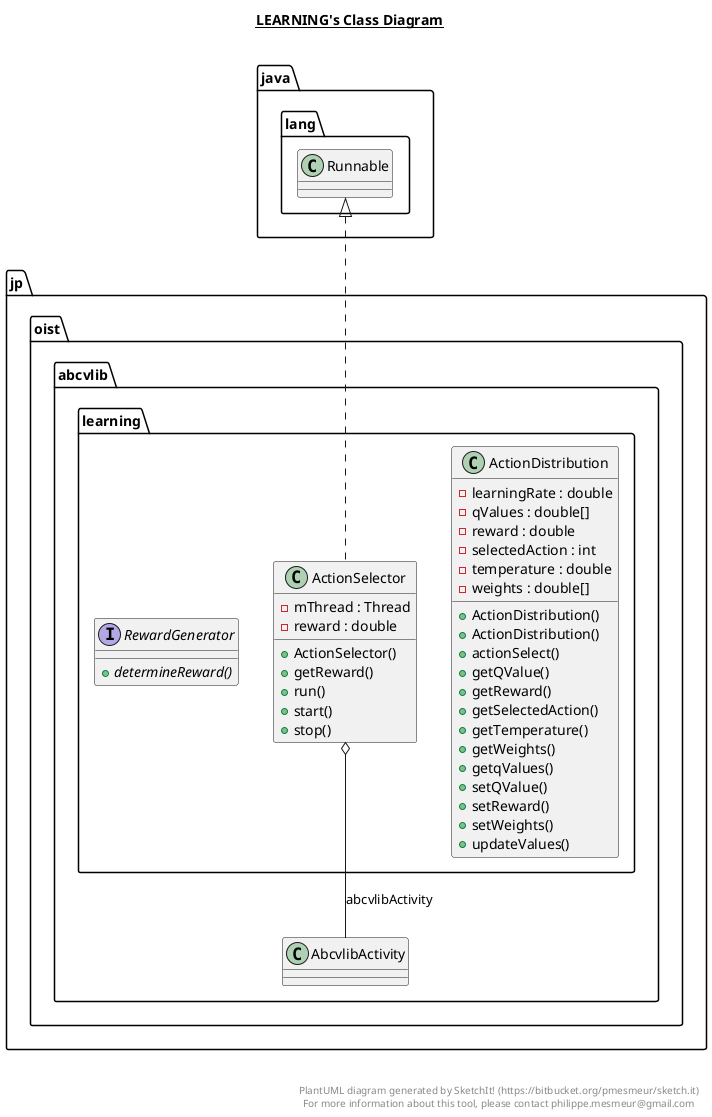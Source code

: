 @startuml

title __LEARNING's Class Diagram__\n

  namespace jp.oist.abcvlib {
    namespace learning {
      class jp.oist.abcvlib.learning.ActionDistribution {
          - learningRate : double
          - qValues : double[]
          - reward : double
          - selectedAction : int
          - temperature : double
          - weights : double[]
          + ActionDistribution()
          + ActionDistribution()
          + actionSelect()
          + getQValue()
          + getReward()
          + getSelectedAction()
          + getTemperature()
          + getWeights()
          + getqValues()
          + setQValue()
          + setReward()
          + setWeights()
          + updateValues()
      }
    }
  }
  

  namespace jp.oist.abcvlib {
    namespace learning {
      class jp.oist.abcvlib.learning.ActionSelector {
          - mThread : Thread
          - reward : double
          + ActionSelector()
          + getReward()
          + run()
          + start()
          + stop()
      }
    }
  }
  

  namespace jp.oist.abcvlib {
    namespace learning {
      interface jp.oist.abcvlib.learning.RewardGenerator {
          {abstract} + determineReward()
      }
    }
  }
  

  jp.oist.abcvlib.learning.ActionSelector .up.|> java.lang.Runnable
  jp.oist.abcvlib.learning.ActionSelector o-- jp.oist.abcvlib.AbcvlibActivity : abcvlibActivity


right footer


PlantUML diagram generated by SketchIt! (https://bitbucket.org/pmesmeur/sketch.it)
For more information about this tool, please contact philippe.mesmeur@gmail.com
endfooter

@enduml
